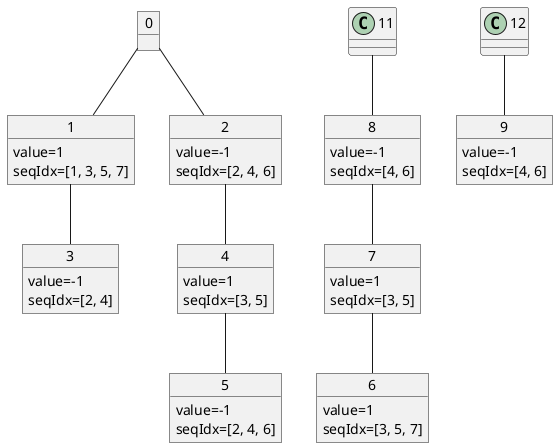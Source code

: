 'This file was automatically generated.
@startuml tree_diagram
object 0
object 1
1 : value=1
1 : seqIdx=[1, 3, 5, 7]
object 2
2 : value=-1
2 : seqIdx=[2, 4, 6]
object 3
3 : value=-1
3 : seqIdx=[2, 4]
object 4
4 : value=1
4 : seqIdx=[3, 5]
object 5
5 : value=-1
5 : seqIdx=[2, 4, 6]
object 6
6 : value=1
6 : seqIdx=[3, 5, 7]
object 7
7 : value=1
7 : seqIdx=[3, 5]
object 8
8 : value=-1
8 : seqIdx=[4, 6]
object 9
9 : value=-1
9 : seqIdx=[4, 6]
0--1
0--2
1--3
2--4
4--5
7--6
8--7
11--8
12--9
@enduml